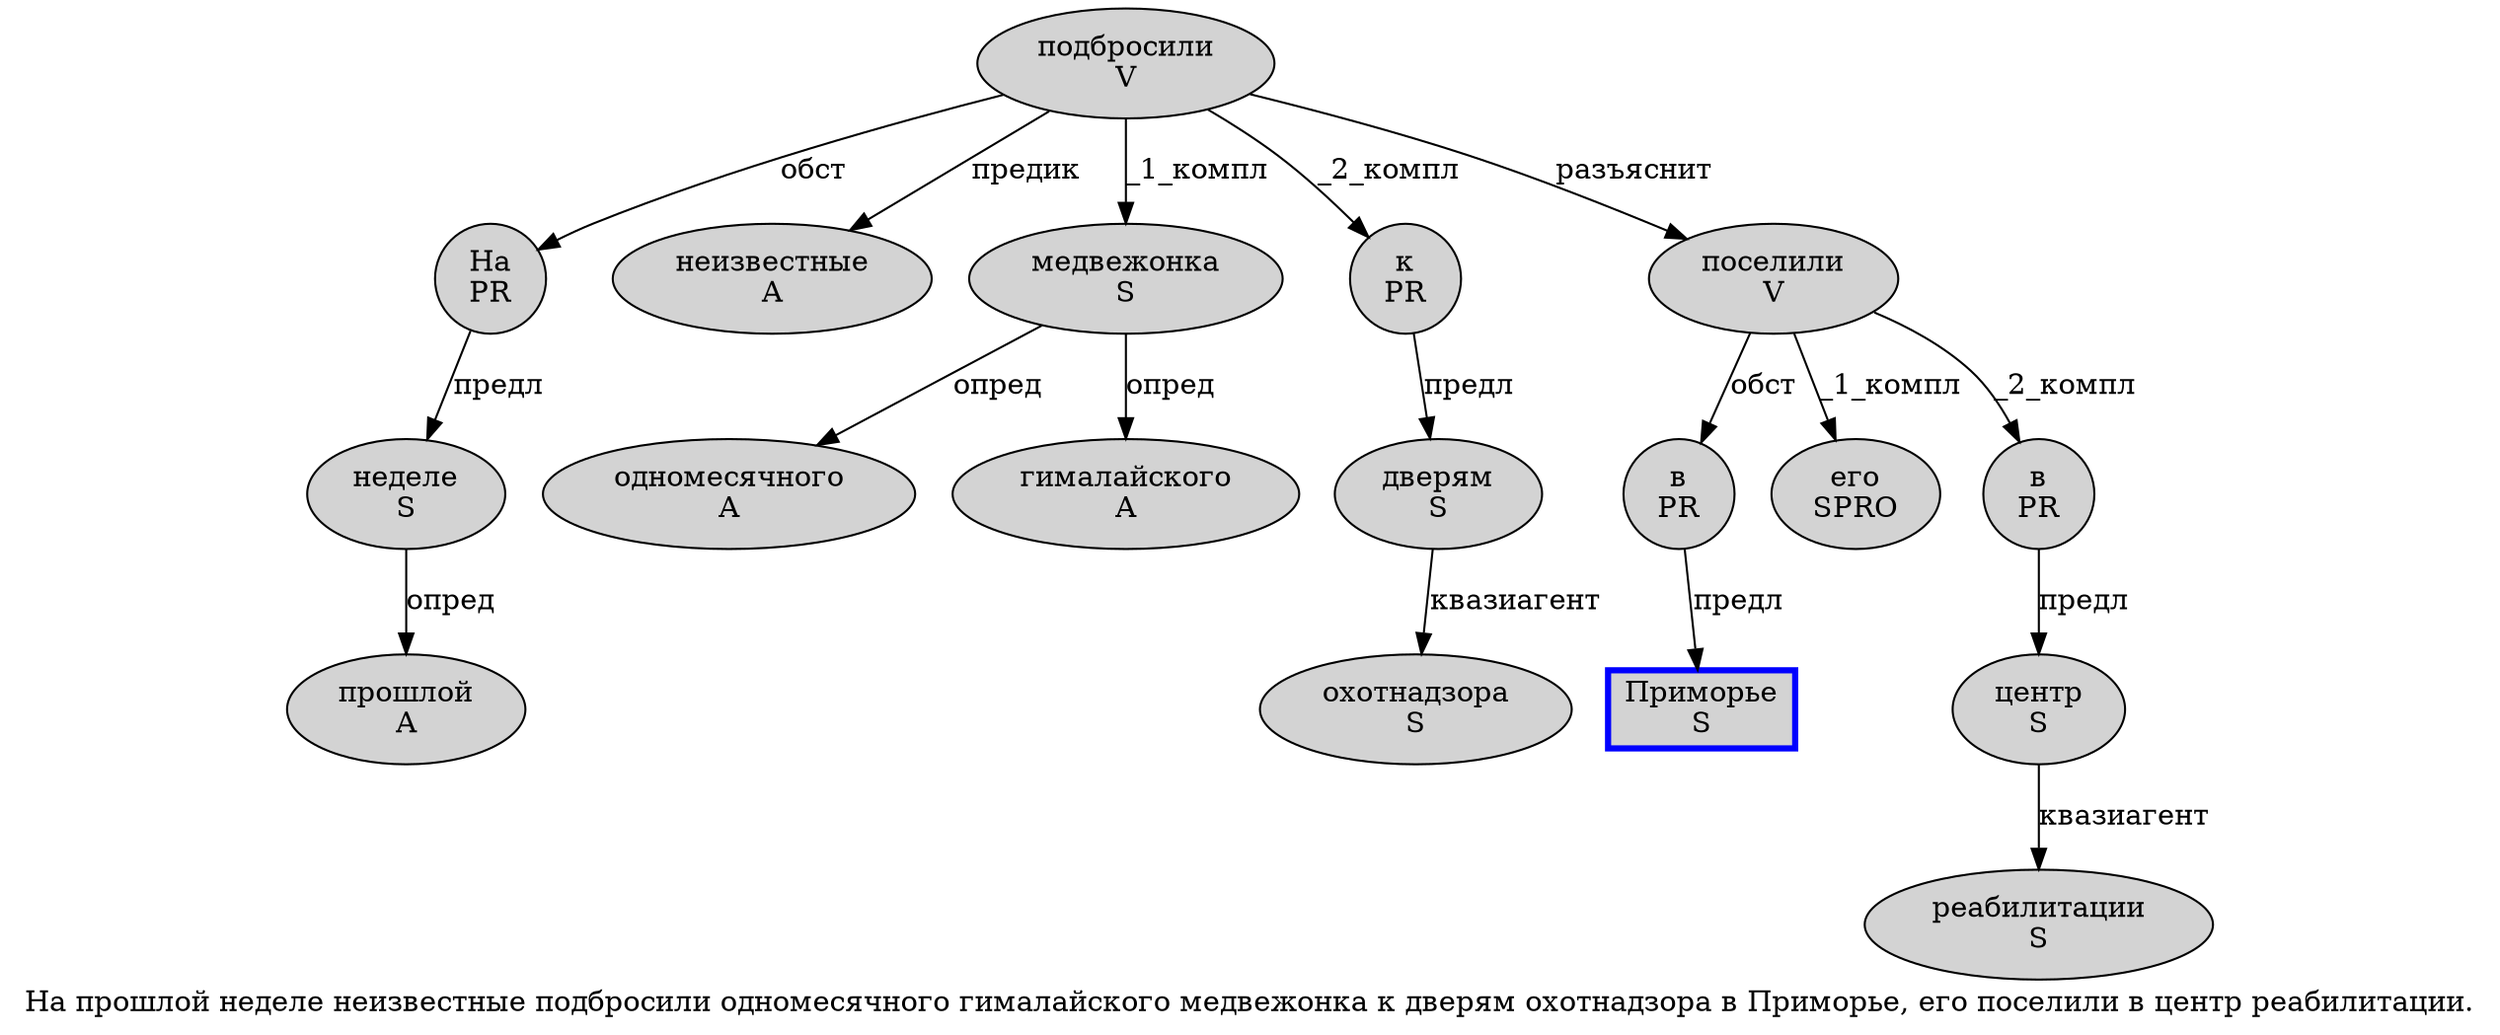digraph SENTENCE_38 {
	graph [label="На прошлой неделе неизвестные подбросили одномесячного гималайского медвежонка к дверям охотнадзора в Приморье, его поселили в центр реабилитации."]
	node [style=filled]
		0 [label="На
PR" color="" fillcolor=lightgray penwidth=1 shape=ellipse]
		1 [label="прошлой
A" color="" fillcolor=lightgray penwidth=1 shape=ellipse]
		2 [label="неделе
S" color="" fillcolor=lightgray penwidth=1 shape=ellipse]
		3 [label="неизвестные
A" color="" fillcolor=lightgray penwidth=1 shape=ellipse]
		4 [label="подбросили
V" color="" fillcolor=lightgray penwidth=1 shape=ellipse]
		5 [label="одномесячного
A" color="" fillcolor=lightgray penwidth=1 shape=ellipse]
		6 [label="гималайского
A" color="" fillcolor=lightgray penwidth=1 shape=ellipse]
		7 [label="медвежонка
S" color="" fillcolor=lightgray penwidth=1 shape=ellipse]
		8 [label="к
PR" color="" fillcolor=lightgray penwidth=1 shape=ellipse]
		9 [label="дверям
S" color="" fillcolor=lightgray penwidth=1 shape=ellipse]
		10 [label="охотнадзора
S" color="" fillcolor=lightgray penwidth=1 shape=ellipse]
		11 [label="в
PR" color="" fillcolor=lightgray penwidth=1 shape=ellipse]
		12 [label="Приморье
S" color=blue fillcolor=lightgray penwidth=3 shape=box]
		14 [label="его
SPRO" color="" fillcolor=lightgray penwidth=1 shape=ellipse]
		15 [label="поселили
V" color="" fillcolor=lightgray penwidth=1 shape=ellipse]
		16 [label="в
PR" color="" fillcolor=lightgray penwidth=1 shape=ellipse]
		17 [label="центр
S" color="" fillcolor=lightgray penwidth=1 shape=ellipse]
		18 [label="реабилитации
S" color="" fillcolor=lightgray penwidth=1 shape=ellipse]
			4 -> 0 [label="обст"]
			4 -> 3 [label="предик"]
			4 -> 7 [label="_1_компл"]
			4 -> 8 [label="_2_компл"]
			4 -> 15 [label="разъяснит"]
			16 -> 17 [label="предл"]
			8 -> 9 [label="предл"]
			17 -> 18 [label="квазиагент"]
			2 -> 1 [label="опред"]
			15 -> 11 [label="обст"]
			15 -> 14 [label="_1_компл"]
			15 -> 16 [label="_2_компл"]
			0 -> 2 [label="предл"]
			11 -> 12 [label="предл"]
			9 -> 10 [label="квазиагент"]
			7 -> 5 [label="опред"]
			7 -> 6 [label="опред"]
}